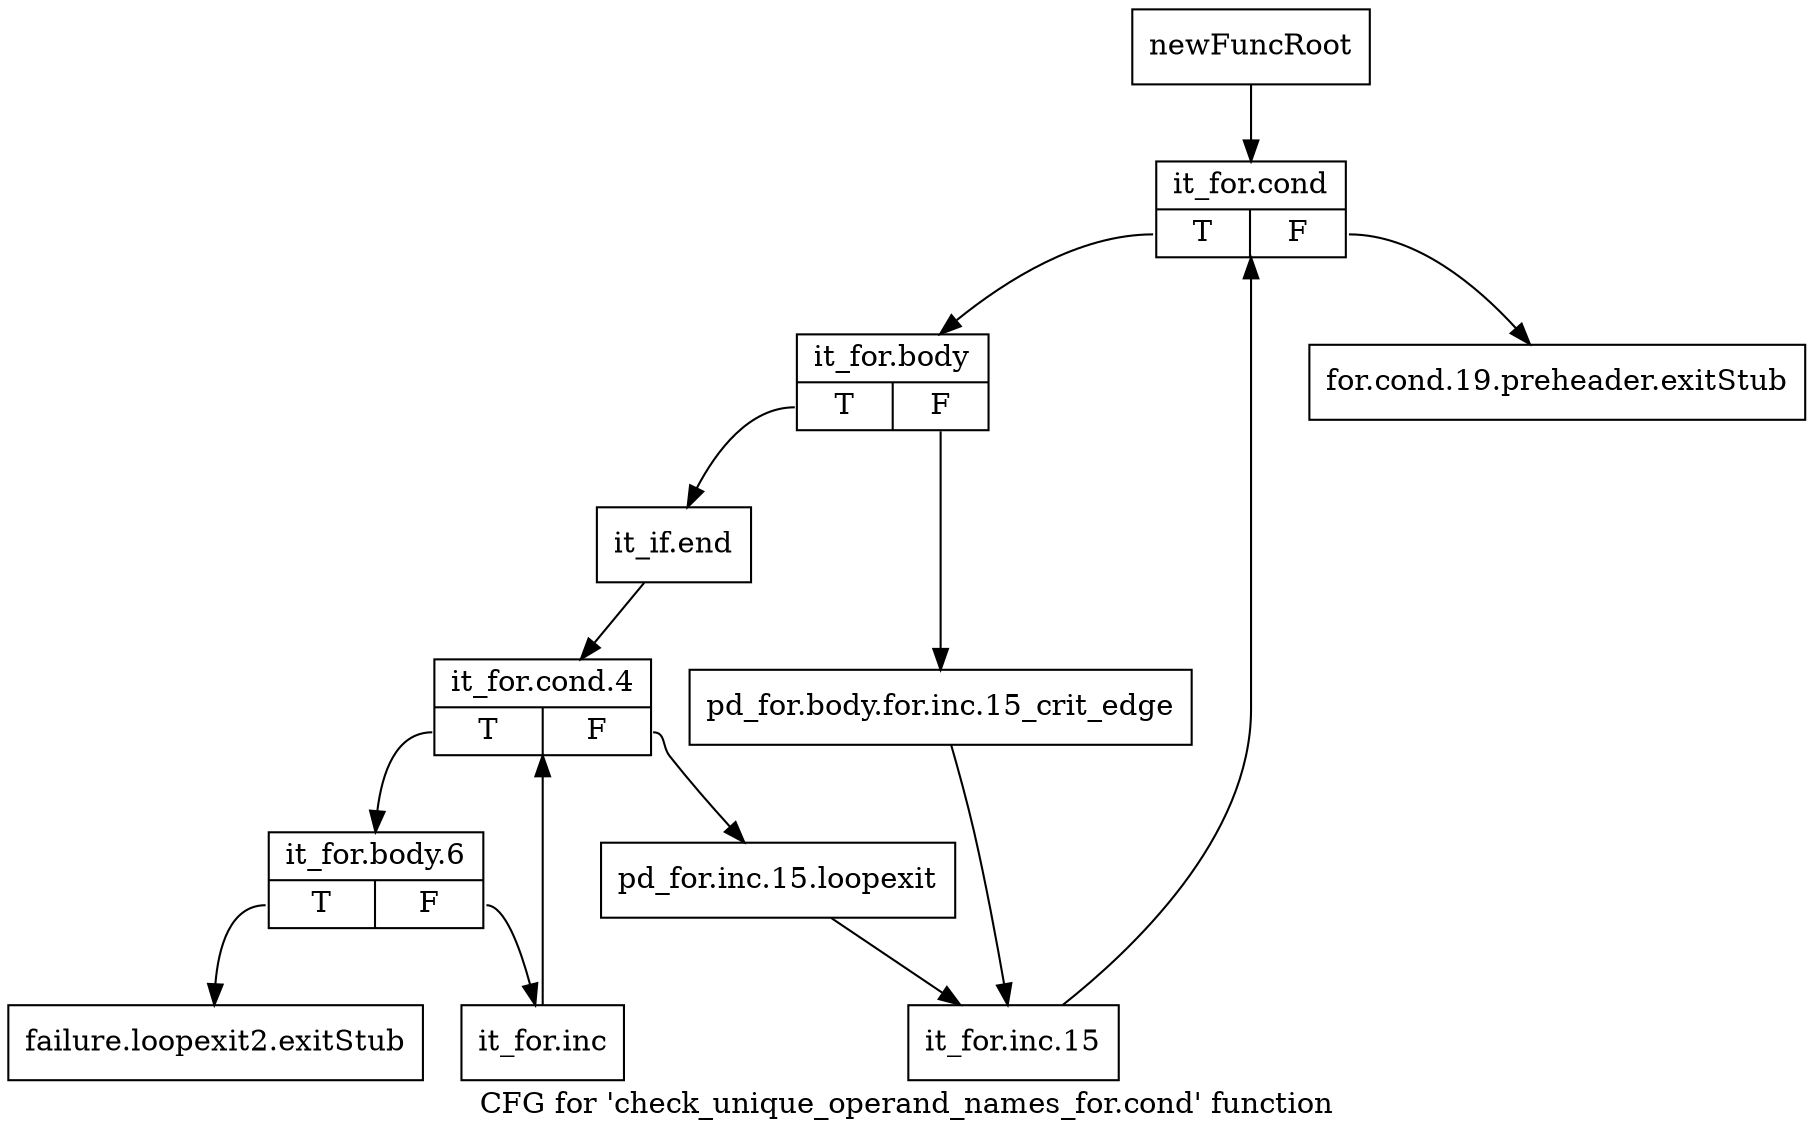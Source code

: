 digraph "CFG for 'check_unique_operand_names_for.cond' function" {
	label="CFG for 'check_unique_operand_names_for.cond' function";

	Node0xc40de30 [shape=record,label="{newFuncRoot}"];
	Node0xc40de30 -> Node0xc40df20;
	Node0xc40de80 [shape=record,label="{for.cond.19.preheader.exitStub}"];
	Node0xc40ded0 [shape=record,label="{failure.loopexit2.exitStub}"];
	Node0xc40df20 [shape=record,label="{it_for.cond|{<s0>T|<s1>F}}"];
	Node0xc40df20:s0 -> Node0xc40df70;
	Node0xc40df20:s1 -> Node0xc40de80;
	Node0xc40df70 [shape=record,label="{it_for.body|{<s0>T|<s1>F}}"];
	Node0xc40df70:s0 -> Node0xc40e010;
	Node0xc40df70:s1 -> Node0xc40dfc0;
	Node0xc40dfc0 [shape=record,label="{pd_for.body.for.inc.15_crit_edge}"];
	Node0xc40dfc0 -> Node0xc40e9c0;
	Node0xc40e010 [shape=record,label="{it_if.end}"];
	Node0xc40e010 -> Node0xc40e060;
	Node0xc40e060 [shape=record,label="{it_for.cond.4|{<s0>T|<s1>F}}"];
	Node0xc40e060:s0 -> Node0xc40ea10;
	Node0xc40e060:s1 -> Node0xc40e970;
	Node0xc40e970 [shape=record,label="{pd_for.inc.15.loopexit}"];
	Node0xc40e970 -> Node0xc40e9c0;
	Node0xc40e9c0 [shape=record,label="{it_for.inc.15}"];
	Node0xc40e9c0 -> Node0xc40df20;
	Node0xc40ea10 [shape=record,label="{it_for.body.6|{<s0>T|<s1>F}}"];
	Node0xc40ea10:s0 -> Node0xc40ded0;
	Node0xc40ea10:s1 -> Node0xc40ea60;
	Node0xc40ea60 [shape=record,label="{it_for.inc}"];
	Node0xc40ea60 -> Node0xc40e060;
}

